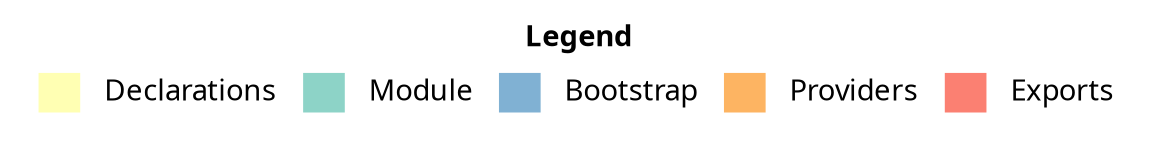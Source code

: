 digraph dependencies { node [shape="rect", style="filled", colorscheme=set312]; ranksep=0.4; compound=false; remincross=true; splines=true; splines=ortho; rankdir=LR; rankdir=TB; rankdir=BT; label=<<table BORDER="0"> <tr> <td colspan="5" align="center"><b>Legend</b></td> </tr> <tr> <td> <table BORDER="0"> <tr> <td bgcolor="#ffffb3" width="20"></td> <td>  Declarations</td> </tr> </table> </td> <td> <table BORDER="0"> <tr> <td bgcolor="#8dd3c7" width="20"></td> <td>  Module</td> </tr> </table> </td> <td> <table BORDER="0"> <tr> <td bgcolor="#80b1d3" width="20"></td> <td>  Bootstrap</td> </tr> </table> </td> <td> <table BORDER="0"> <tr> <td bgcolor="#fdb462" width="20"></td> <td>  Providers</td> </tr> </table> </td> <td> <table BORDER="0"> <tr> <td bgcolor="#fb8072" width="20"></td> <td>  Exports</td> </tr> </table> </td> </tr></table>>; ratio=compress; fontname="sans-serif";  subgraph "cluster_AngularfirestoreWrapperModule" { label=""; style="dotted";node [shape="folder", fillcolor=1]; subgraph cluster_AngularfirestoreWrapperModule_declarations { style="solid";node [style="filled", shape="rect"]; }    subgraph cluster_AngularfirestoreWrapperModule_imports { style="solid"; node [style="filled", fillcolor=1, shape="rect"];   }     subgraph cluster_AngularfirestoreWrapperModule_exports { style="solid";node [style="filled", fillcolor=4, shape="rect"];}    subgraph cluster_AngularfirestoreWrapperModule_bootstrap { style="solid"; node [style="filled", fillcolor=5, shape="rect"];  }    subgraph cluster_AngularfirestoreWrapperModule_providers { style="solid"; node [style="filled", fillcolor=6, shape="rect"];   }     }  }